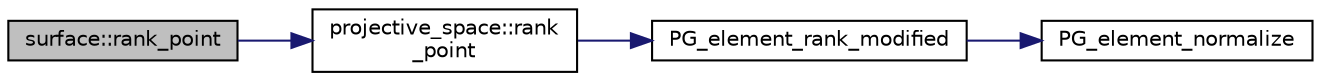 digraph "surface::rank_point"
{
  edge [fontname="Helvetica",fontsize="10",labelfontname="Helvetica",labelfontsize="10"];
  node [fontname="Helvetica",fontsize="10",shape=record];
  rankdir="LR";
  Node5020 [label="surface::rank_point",height=0.2,width=0.4,color="black", fillcolor="grey75", style="filled", fontcolor="black"];
  Node5020 -> Node5021 [color="midnightblue",fontsize="10",style="solid",fontname="Helvetica"];
  Node5021 [label="projective_space::rank\l_point",height=0.2,width=0.4,color="black", fillcolor="white", style="filled",URL="$d2/d17/classprojective__space.html#ae99e357b4a0ada3d5dcd07e13e65326a"];
  Node5021 -> Node5022 [color="midnightblue",fontsize="10",style="solid",fontname="Helvetica"];
  Node5022 [label="PG_element_rank_modified",height=0.2,width=0.4,color="black", fillcolor="white", style="filled",URL="$d4/d67/geometry_8h.html#a9cd1a8bf5b88a038e33862f6c2c3dd36"];
  Node5022 -> Node5023 [color="midnightblue",fontsize="10",style="solid",fontname="Helvetica"];
  Node5023 [label="PG_element_normalize",height=0.2,width=0.4,color="black", fillcolor="white", style="filled",URL="$df/de4/projective_8_c.html#a5a4c3c1158bad6bab0d786c616bd0996"];
}
